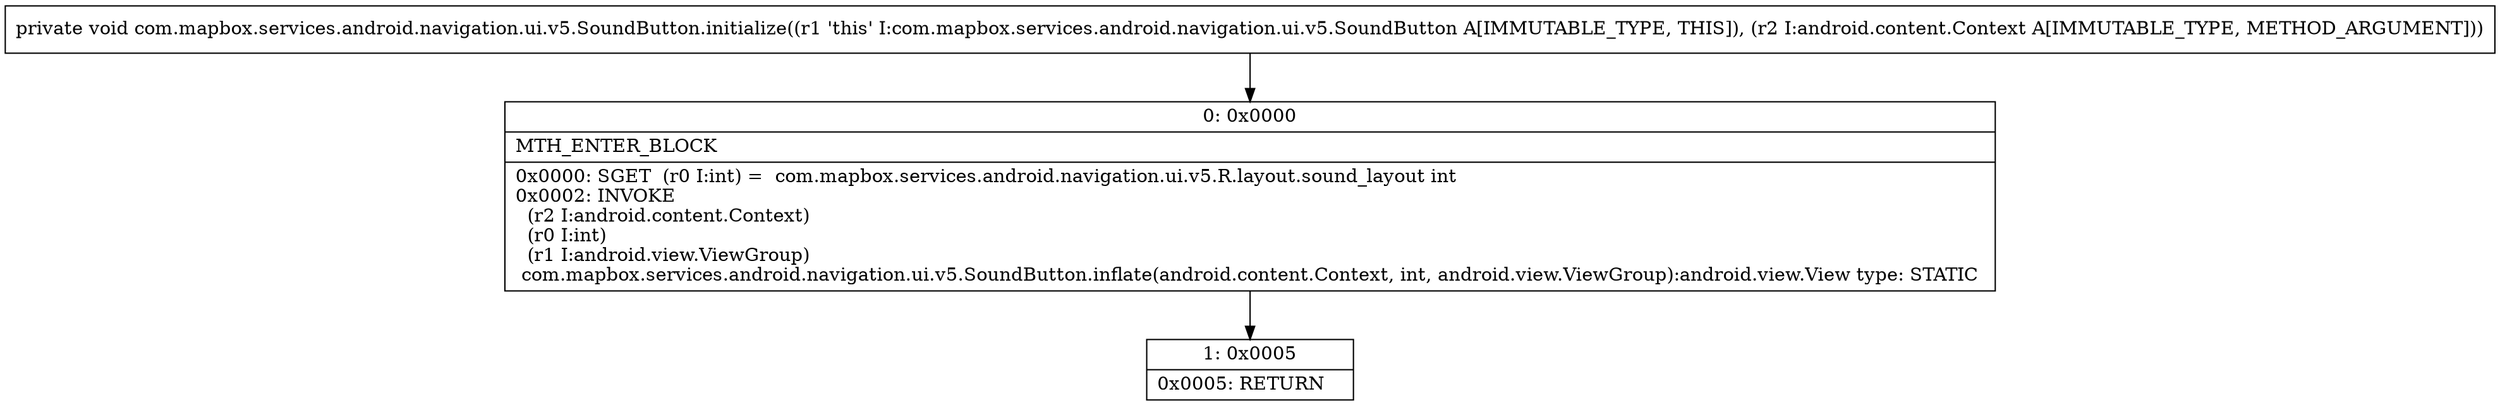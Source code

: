 digraph "CFG forcom.mapbox.services.android.navigation.ui.v5.SoundButton.initialize(Landroid\/content\/Context;)V" {
Node_0 [shape=record,label="{0\:\ 0x0000|MTH_ENTER_BLOCK\l|0x0000: SGET  (r0 I:int) =  com.mapbox.services.android.navigation.ui.v5.R.layout.sound_layout int \l0x0002: INVOKE  \l  (r2 I:android.content.Context)\l  (r0 I:int)\l  (r1 I:android.view.ViewGroup)\l com.mapbox.services.android.navigation.ui.v5.SoundButton.inflate(android.content.Context, int, android.view.ViewGroup):android.view.View type: STATIC \l}"];
Node_1 [shape=record,label="{1\:\ 0x0005|0x0005: RETURN   \l}"];
MethodNode[shape=record,label="{private void com.mapbox.services.android.navigation.ui.v5.SoundButton.initialize((r1 'this' I:com.mapbox.services.android.navigation.ui.v5.SoundButton A[IMMUTABLE_TYPE, THIS]), (r2 I:android.content.Context A[IMMUTABLE_TYPE, METHOD_ARGUMENT])) }"];
MethodNode -> Node_0;
Node_0 -> Node_1;
}

